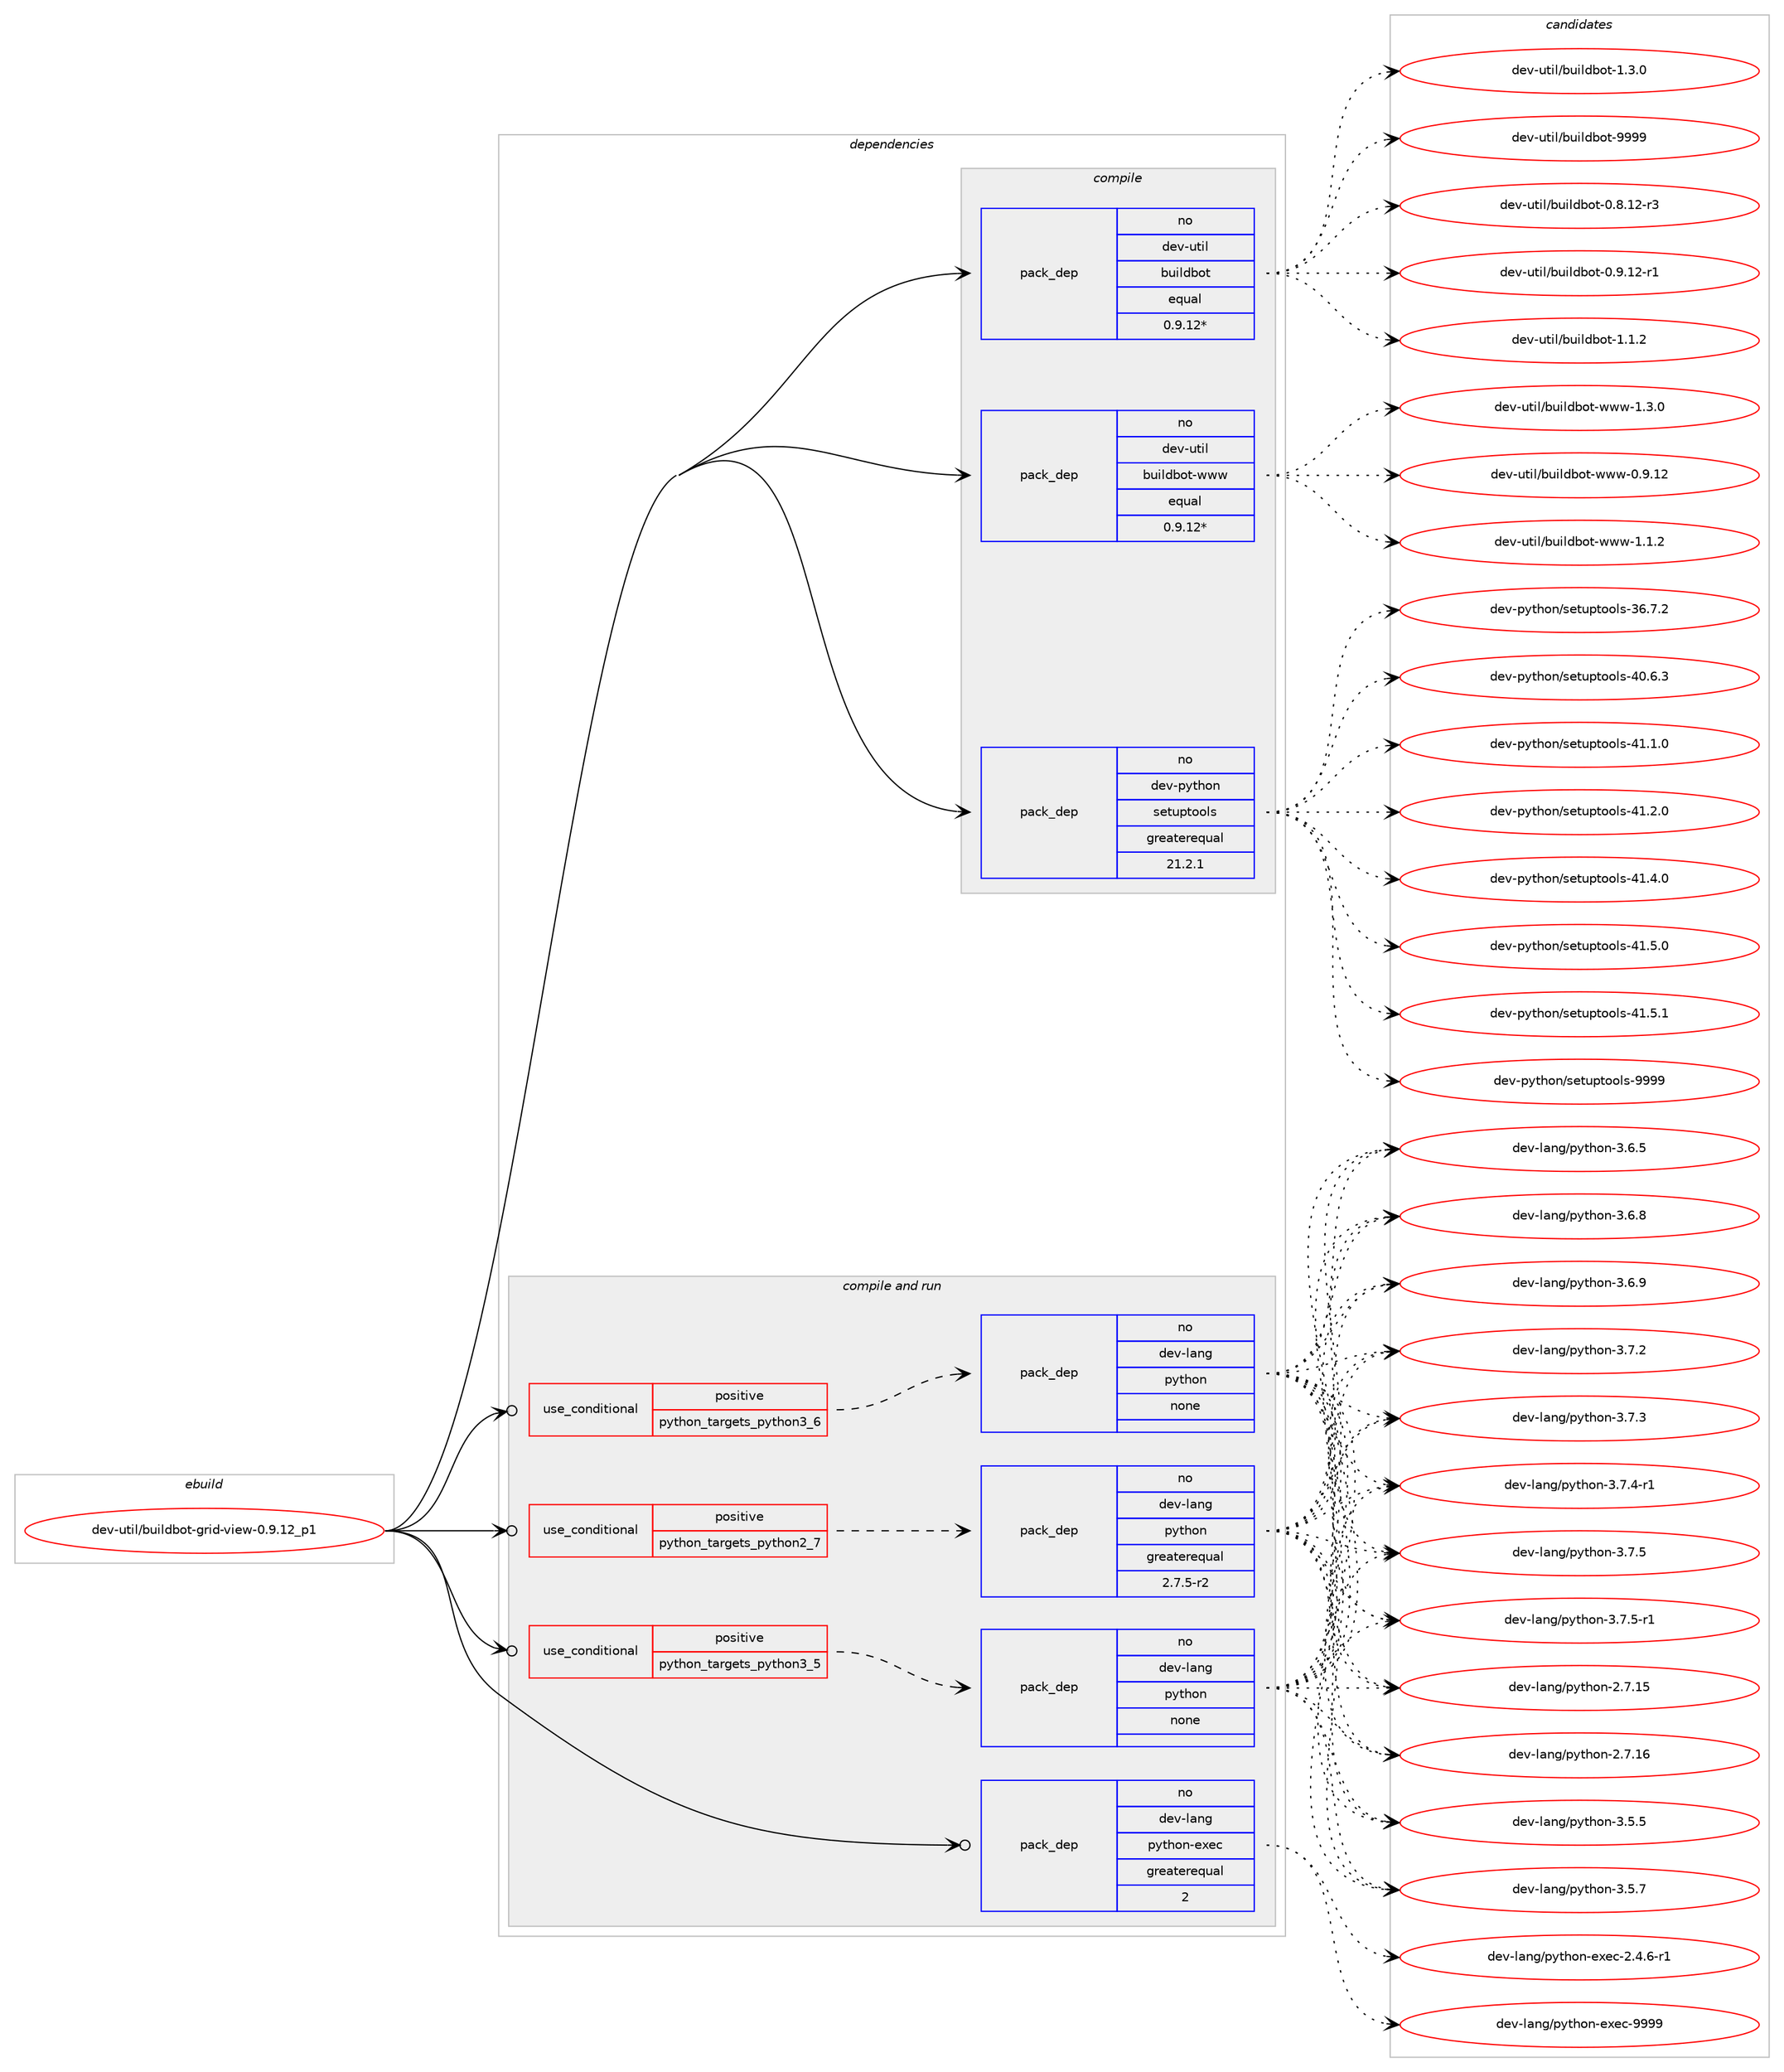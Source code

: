 digraph prolog {

# *************
# Graph options
# *************

newrank=true;
concentrate=true;
compound=true;
graph [rankdir=LR,fontname=Helvetica,fontsize=10,ranksep=1.5];#, ranksep=2.5, nodesep=0.2];
edge  [arrowhead=vee];
node  [fontname=Helvetica,fontsize=10];

# **********
# The ebuild
# **********

subgraph cluster_leftcol {
color=gray;
rank=same;
label=<<i>ebuild</i>>;
id [label="dev-util/buildbot-grid-view-0.9.12_p1", color=red, width=4, href="../dev-util/buildbot-grid-view-0.9.12_p1.svg"];
}

# ****************
# The dependencies
# ****************

subgraph cluster_midcol {
color=gray;
label=<<i>dependencies</i>>;
subgraph cluster_compile {
fillcolor="#eeeeee";
style=filled;
label=<<i>compile</i>>;
subgraph pack532102 {
dependency726146 [label=<<TABLE BORDER="0" CELLBORDER="1" CELLSPACING="0" CELLPADDING="4" WIDTH="220"><TR><TD ROWSPAN="6" CELLPADDING="30">pack_dep</TD></TR><TR><TD WIDTH="110">no</TD></TR><TR><TD>dev-python</TD></TR><TR><TD>setuptools</TD></TR><TR><TD>greaterequal</TD></TR><TR><TD>21.2.1</TD></TR></TABLE>>, shape=none, color=blue];
}
id:e -> dependency726146:w [weight=20,style="solid",arrowhead="vee"];
subgraph pack532103 {
dependency726147 [label=<<TABLE BORDER="0" CELLBORDER="1" CELLSPACING="0" CELLPADDING="4" WIDTH="220"><TR><TD ROWSPAN="6" CELLPADDING="30">pack_dep</TD></TR><TR><TD WIDTH="110">no</TD></TR><TR><TD>dev-util</TD></TR><TR><TD>buildbot</TD></TR><TR><TD>equal</TD></TR><TR><TD>0.9.12*</TD></TR></TABLE>>, shape=none, color=blue];
}
id:e -> dependency726147:w [weight=20,style="solid",arrowhead="vee"];
subgraph pack532104 {
dependency726148 [label=<<TABLE BORDER="0" CELLBORDER="1" CELLSPACING="0" CELLPADDING="4" WIDTH="220"><TR><TD ROWSPAN="6" CELLPADDING="30">pack_dep</TD></TR><TR><TD WIDTH="110">no</TD></TR><TR><TD>dev-util</TD></TR><TR><TD>buildbot-www</TD></TR><TR><TD>equal</TD></TR><TR><TD>0.9.12*</TD></TR></TABLE>>, shape=none, color=blue];
}
id:e -> dependency726148:w [weight=20,style="solid",arrowhead="vee"];
}
subgraph cluster_compileandrun {
fillcolor="#eeeeee";
style=filled;
label=<<i>compile and run</i>>;
subgraph cond181938 {
dependency726149 [label=<<TABLE BORDER="0" CELLBORDER="1" CELLSPACING="0" CELLPADDING="4"><TR><TD ROWSPAN="3" CELLPADDING="10">use_conditional</TD></TR><TR><TD>positive</TD></TR><TR><TD>python_targets_python2_7</TD></TR></TABLE>>, shape=none, color=red];
subgraph pack532105 {
dependency726150 [label=<<TABLE BORDER="0" CELLBORDER="1" CELLSPACING="0" CELLPADDING="4" WIDTH="220"><TR><TD ROWSPAN="6" CELLPADDING="30">pack_dep</TD></TR><TR><TD WIDTH="110">no</TD></TR><TR><TD>dev-lang</TD></TR><TR><TD>python</TD></TR><TR><TD>greaterequal</TD></TR><TR><TD>2.7.5-r2</TD></TR></TABLE>>, shape=none, color=blue];
}
dependency726149:e -> dependency726150:w [weight=20,style="dashed",arrowhead="vee"];
}
id:e -> dependency726149:w [weight=20,style="solid",arrowhead="odotvee"];
subgraph cond181939 {
dependency726151 [label=<<TABLE BORDER="0" CELLBORDER="1" CELLSPACING="0" CELLPADDING="4"><TR><TD ROWSPAN="3" CELLPADDING="10">use_conditional</TD></TR><TR><TD>positive</TD></TR><TR><TD>python_targets_python3_5</TD></TR></TABLE>>, shape=none, color=red];
subgraph pack532106 {
dependency726152 [label=<<TABLE BORDER="0" CELLBORDER="1" CELLSPACING="0" CELLPADDING="4" WIDTH="220"><TR><TD ROWSPAN="6" CELLPADDING="30">pack_dep</TD></TR><TR><TD WIDTH="110">no</TD></TR><TR><TD>dev-lang</TD></TR><TR><TD>python</TD></TR><TR><TD>none</TD></TR><TR><TD></TD></TR></TABLE>>, shape=none, color=blue];
}
dependency726151:e -> dependency726152:w [weight=20,style="dashed",arrowhead="vee"];
}
id:e -> dependency726151:w [weight=20,style="solid",arrowhead="odotvee"];
subgraph cond181940 {
dependency726153 [label=<<TABLE BORDER="0" CELLBORDER="1" CELLSPACING="0" CELLPADDING="4"><TR><TD ROWSPAN="3" CELLPADDING="10">use_conditional</TD></TR><TR><TD>positive</TD></TR><TR><TD>python_targets_python3_6</TD></TR></TABLE>>, shape=none, color=red];
subgraph pack532107 {
dependency726154 [label=<<TABLE BORDER="0" CELLBORDER="1" CELLSPACING="0" CELLPADDING="4" WIDTH="220"><TR><TD ROWSPAN="6" CELLPADDING="30">pack_dep</TD></TR><TR><TD WIDTH="110">no</TD></TR><TR><TD>dev-lang</TD></TR><TR><TD>python</TD></TR><TR><TD>none</TD></TR><TR><TD></TD></TR></TABLE>>, shape=none, color=blue];
}
dependency726153:e -> dependency726154:w [weight=20,style="dashed",arrowhead="vee"];
}
id:e -> dependency726153:w [weight=20,style="solid",arrowhead="odotvee"];
subgraph pack532108 {
dependency726155 [label=<<TABLE BORDER="0" CELLBORDER="1" CELLSPACING="0" CELLPADDING="4" WIDTH="220"><TR><TD ROWSPAN="6" CELLPADDING="30">pack_dep</TD></TR><TR><TD WIDTH="110">no</TD></TR><TR><TD>dev-lang</TD></TR><TR><TD>python-exec</TD></TR><TR><TD>greaterequal</TD></TR><TR><TD>2</TD></TR></TABLE>>, shape=none, color=blue];
}
id:e -> dependency726155:w [weight=20,style="solid",arrowhead="odotvee"];
}
subgraph cluster_run {
fillcolor="#eeeeee";
style=filled;
label=<<i>run</i>>;
}
}

# **************
# The candidates
# **************

subgraph cluster_choices {
rank=same;
color=gray;
label=<<i>candidates</i>>;

subgraph choice532102 {
color=black;
nodesep=1;
choice100101118451121211161041111104711510111611711211611111110811545515446554650 [label="dev-python/setuptools-36.7.2", color=red, width=4,href="../dev-python/setuptools-36.7.2.svg"];
choice100101118451121211161041111104711510111611711211611111110811545524846544651 [label="dev-python/setuptools-40.6.3", color=red, width=4,href="../dev-python/setuptools-40.6.3.svg"];
choice100101118451121211161041111104711510111611711211611111110811545524946494648 [label="dev-python/setuptools-41.1.0", color=red, width=4,href="../dev-python/setuptools-41.1.0.svg"];
choice100101118451121211161041111104711510111611711211611111110811545524946504648 [label="dev-python/setuptools-41.2.0", color=red, width=4,href="../dev-python/setuptools-41.2.0.svg"];
choice100101118451121211161041111104711510111611711211611111110811545524946524648 [label="dev-python/setuptools-41.4.0", color=red, width=4,href="../dev-python/setuptools-41.4.0.svg"];
choice100101118451121211161041111104711510111611711211611111110811545524946534648 [label="dev-python/setuptools-41.5.0", color=red, width=4,href="../dev-python/setuptools-41.5.0.svg"];
choice100101118451121211161041111104711510111611711211611111110811545524946534649 [label="dev-python/setuptools-41.5.1", color=red, width=4,href="../dev-python/setuptools-41.5.1.svg"];
choice10010111845112121116104111110471151011161171121161111111081154557575757 [label="dev-python/setuptools-9999", color=red, width=4,href="../dev-python/setuptools-9999.svg"];
dependency726146:e -> choice100101118451121211161041111104711510111611711211611111110811545515446554650:w [style=dotted,weight="100"];
dependency726146:e -> choice100101118451121211161041111104711510111611711211611111110811545524846544651:w [style=dotted,weight="100"];
dependency726146:e -> choice100101118451121211161041111104711510111611711211611111110811545524946494648:w [style=dotted,weight="100"];
dependency726146:e -> choice100101118451121211161041111104711510111611711211611111110811545524946504648:w [style=dotted,weight="100"];
dependency726146:e -> choice100101118451121211161041111104711510111611711211611111110811545524946524648:w [style=dotted,weight="100"];
dependency726146:e -> choice100101118451121211161041111104711510111611711211611111110811545524946534648:w [style=dotted,weight="100"];
dependency726146:e -> choice100101118451121211161041111104711510111611711211611111110811545524946534649:w [style=dotted,weight="100"];
dependency726146:e -> choice10010111845112121116104111110471151011161171121161111111081154557575757:w [style=dotted,weight="100"];
}
subgraph choice532103 {
color=black;
nodesep=1;
choice10010111845117116105108479811710510810098111116454846564649504511451 [label="dev-util/buildbot-0.8.12-r3", color=red, width=4,href="../dev-util/buildbot-0.8.12-r3.svg"];
choice10010111845117116105108479811710510810098111116454846574649504511449 [label="dev-util/buildbot-0.9.12-r1", color=red, width=4,href="../dev-util/buildbot-0.9.12-r1.svg"];
choice10010111845117116105108479811710510810098111116454946494650 [label="dev-util/buildbot-1.1.2", color=red, width=4,href="../dev-util/buildbot-1.1.2.svg"];
choice10010111845117116105108479811710510810098111116454946514648 [label="dev-util/buildbot-1.3.0", color=red, width=4,href="../dev-util/buildbot-1.3.0.svg"];
choice100101118451171161051084798117105108100981111164557575757 [label="dev-util/buildbot-9999", color=red, width=4,href="../dev-util/buildbot-9999.svg"];
dependency726147:e -> choice10010111845117116105108479811710510810098111116454846564649504511451:w [style=dotted,weight="100"];
dependency726147:e -> choice10010111845117116105108479811710510810098111116454846574649504511449:w [style=dotted,weight="100"];
dependency726147:e -> choice10010111845117116105108479811710510810098111116454946494650:w [style=dotted,weight="100"];
dependency726147:e -> choice10010111845117116105108479811710510810098111116454946514648:w [style=dotted,weight="100"];
dependency726147:e -> choice100101118451171161051084798117105108100981111164557575757:w [style=dotted,weight="100"];
}
subgraph choice532104 {
color=black;
nodesep=1;
choice100101118451171161051084798117105108100981111164511911911945484657464950 [label="dev-util/buildbot-www-0.9.12", color=red, width=4,href="../dev-util/buildbot-www-0.9.12.svg"];
choice1001011184511711610510847981171051081009811111645119119119454946494650 [label="dev-util/buildbot-www-1.1.2", color=red, width=4,href="../dev-util/buildbot-www-1.1.2.svg"];
choice1001011184511711610510847981171051081009811111645119119119454946514648 [label="dev-util/buildbot-www-1.3.0", color=red, width=4,href="../dev-util/buildbot-www-1.3.0.svg"];
dependency726148:e -> choice100101118451171161051084798117105108100981111164511911911945484657464950:w [style=dotted,weight="100"];
dependency726148:e -> choice1001011184511711610510847981171051081009811111645119119119454946494650:w [style=dotted,weight="100"];
dependency726148:e -> choice1001011184511711610510847981171051081009811111645119119119454946514648:w [style=dotted,weight="100"];
}
subgraph choice532105 {
color=black;
nodesep=1;
choice10010111845108971101034711212111610411111045504655464953 [label="dev-lang/python-2.7.15", color=red, width=4,href="../dev-lang/python-2.7.15.svg"];
choice10010111845108971101034711212111610411111045504655464954 [label="dev-lang/python-2.7.16", color=red, width=4,href="../dev-lang/python-2.7.16.svg"];
choice100101118451089711010347112121116104111110455146534653 [label="dev-lang/python-3.5.5", color=red, width=4,href="../dev-lang/python-3.5.5.svg"];
choice100101118451089711010347112121116104111110455146534655 [label="dev-lang/python-3.5.7", color=red, width=4,href="../dev-lang/python-3.5.7.svg"];
choice100101118451089711010347112121116104111110455146544653 [label="dev-lang/python-3.6.5", color=red, width=4,href="../dev-lang/python-3.6.5.svg"];
choice100101118451089711010347112121116104111110455146544656 [label="dev-lang/python-3.6.8", color=red, width=4,href="../dev-lang/python-3.6.8.svg"];
choice100101118451089711010347112121116104111110455146544657 [label="dev-lang/python-3.6.9", color=red, width=4,href="../dev-lang/python-3.6.9.svg"];
choice100101118451089711010347112121116104111110455146554650 [label="dev-lang/python-3.7.2", color=red, width=4,href="../dev-lang/python-3.7.2.svg"];
choice100101118451089711010347112121116104111110455146554651 [label="dev-lang/python-3.7.3", color=red, width=4,href="../dev-lang/python-3.7.3.svg"];
choice1001011184510897110103471121211161041111104551465546524511449 [label="dev-lang/python-3.7.4-r1", color=red, width=4,href="../dev-lang/python-3.7.4-r1.svg"];
choice100101118451089711010347112121116104111110455146554653 [label="dev-lang/python-3.7.5", color=red, width=4,href="../dev-lang/python-3.7.5.svg"];
choice1001011184510897110103471121211161041111104551465546534511449 [label="dev-lang/python-3.7.5-r1", color=red, width=4,href="../dev-lang/python-3.7.5-r1.svg"];
dependency726150:e -> choice10010111845108971101034711212111610411111045504655464953:w [style=dotted,weight="100"];
dependency726150:e -> choice10010111845108971101034711212111610411111045504655464954:w [style=dotted,weight="100"];
dependency726150:e -> choice100101118451089711010347112121116104111110455146534653:w [style=dotted,weight="100"];
dependency726150:e -> choice100101118451089711010347112121116104111110455146534655:w [style=dotted,weight="100"];
dependency726150:e -> choice100101118451089711010347112121116104111110455146544653:w [style=dotted,weight="100"];
dependency726150:e -> choice100101118451089711010347112121116104111110455146544656:w [style=dotted,weight="100"];
dependency726150:e -> choice100101118451089711010347112121116104111110455146544657:w [style=dotted,weight="100"];
dependency726150:e -> choice100101118451089711010347112121116104111110455146554650:w [style=dotted,weight="100"];
dependency726150:e -> choice100101118451089711010347112121116104111110455146554651:w [style=dotted,weight="100"];
dependency726150:e -> choice1001011184510897110103471121211161041111104551465546524511449:w [style=dotted,weight="100"];
dependency726150:e -> choice100101118451089711010347112121116104111110455146554653:w [style=dotted,weight="100"];
dependency726150:e -> choice1001011184510897110103471121211161041111104551465546534511449:w [style=dotted,weight="100"];
}
subgraph choice532106 {
color=black;
nodesep=1;
choice10010111845108971101034711212111610411111045504655464953 [label="dev-lang/python-2.7.15", color=red, width=4,href="../dev-lang/python-2.7.15.svg"];
choice10010111845108971101034711212111610411111045504655464954 [label="dev-lang/python-2.7.16", color=red, width=4,href="../dev-lang/python-2.7.16.svg"];
choice100101118451089711010347112121116104111110455146534653 [label="dev-lang/python-3.5.5", color=red, width=4,href="../dev-lang/python-3.5.5.svg"];
choice100101118451089711010347112121116104111110455146534655 [label="dev-lang/python-3.5.7", color=red, width=4,href="../dev-lang/python-3.5.7.svg"];
choice100101118451089711010347112121116104111110455146544653 [label="dev-lang/python-3.6.5", color=red, width=4,href="../dev-lang/python-3.6.5.svg"];
choice100101118451089711010347112121116104111110455146544656 [label="dev-lang/python-3.6.8", color=red, width=4,href="../dev-lang/python-3.6.8.svg"];
choice100101118451089711010347112121116104111110455146544657 [label="dev-lang/python-3.6.9", color=red, width=4,href="../dev-lang/python-3.6.9.svg"];
choice100101118451089711010347112121116104111110455146554650 [label="dev-lang/python-3.7.2", color=red, width=4,href="../dev-lang/python-3.7.2.svg"];
choice100101118451089711010347112121116104111110455146554651 [label="dev-lang/python-3.7.3", color=red, width=4,href="../dev-lang/python-3.7.3.svg"];
choice1001011184510897110103471121211161041111104551465546524511449 [label="dev-lang/python-3.7.4-r1", color=red, width=4,href="../dev-lang/python-3.7.4-r1.svg"];
choice100101118451089711010347112121116104111110455146554653 [label="dev-lang/python-3.7.5", color=red, width=4,href="../dev-lang/python-3.7.5.svg"];
choice1001011184510897110103471121211161041111104551465546534511449 [label="dev-lang/python-3.7.5-r1", color=red, width=4,href="../dev-lang/python-3.7.5-r1.svg"];
dependency726152:e -> choice10010111845108971101034711212111610411111045504655464953:w [style=dotted,weight="100"];
dependency726152:e -> choice10010111845108971101034711212111610411111045504655464954:w [style=dotted,weight="100"];
dependency726152:e -> choice100101118451089711010347112121116104111110455146534653:w [style=dotted,weight="100"];
dependency726152:e -> choice100101118451089711010347112121116104111110455146534655:w [style=dotted,weight="100"];
dependency726152:e -> choice100101118451089711010347112121116104111110455146544653:w [style=dotted,weight="100"];
dependency726152:e -> choice100101118451089711010347112121116104111110455146544656:w [style=dotted,weight="100"];
dependency726152:e -> choice100101118451089711010347112121116104111110455146544657:w [style=dotted,weight="100"];
dependency726152:e -> choice100101118451089711010347112121116104111110455146554650:w [style=dotted,weight="100"];
dependency726152:e -> choice100101118451089711010347112121116104111110455146554651:w [style=dotted,weight="100"];
dependency726152:e -> choice1001011184510897110103471121211161041111104551465546524511449:w [style=dotted,weight="100"];
dependency726152:e -> choice100101118451089711010347112121116104111110455146554653:w [style=dotted,weight="100"];
dependency726152:e -> choice1001011184510897110103471121211161041111104551465546534511449:w [style=dotted,weight="100"];
}
subgraph choice532107 {
color=black;
nodesep=1;
choice10010111845108971101034711212111610411111045504655464953 [label="dev-lang/python-2.7.15", color=red, width=4,href="../dev-lang/python-2.7.15.svg"];
choice10010111845108971101034711212111610411111045504655464954 [label="dev-lang/python-2.7.16", color=red, width=4,href="../dev-lang/python-2.7.16.svg"];
choice100101118451089711010347112121116104111110455146534653 [label="dev-lang/python-3.5.5", color=red, width=4,href="../dev-lang/python-3.5.5.svg"];
choice100101118451089711010347112121116104111110455146534655 [label="dev-lang/python-3.5.7", color=red, width=4,href="../dev-lang/python-3.5.7.svg"];
choice100101118451089711010347112121116104111110455146544653 [label="dev-lang/python-3.6.5", color=red, width=4,href="../dev-lang/python-3.6.5.svg"];
choice100101118451089711010347112121116104111110455146544656 [label="dev-lang/python-3.6.8", color=red, width=4,href="../dev-lang/python-3.6.8.svg"];
choice100101118451089711010347112121116104111110455146544657 [label="dev-lang/python-3.6.9", color=red, width=4,href="../dev-lang/python-3.6.9.svg"];
choice100101118451089711010347112121116104111110455146554650 [label="dev-lang/python-3.7.2", color=red, width=4,href="../dev-lang/python-3.7.2.svg"];
choice100101118451089711010347112121116104111110455146554651 [label="dev-lang/python-3.7.3", color=red, width=4,href="../dev-lang/python-3.7.3.svg"];
choice1001011184510897110103471121211161041111104551465546524511449 [label="dev-lang/python-3.7.4-r1", color=red, width=4,href="../dev-lang/python-3.7.4-r1.svg"];
choice100101118451089711010347112121116104111110455146554653 [label="dev-lang/python-3.7.5", color=red, width=4,href="../dev-lang/python-3.7.5.svg"];
choice1001011184510897110103471121211161041111104551465546534511449 [label="dev-lang/python-3.7.5-r1", color=red, width=4,href="../dev-lang/python-3.7.5-r1.svg"];
dependency726154:e -> choice10010111845108971101034711212111610411111045504655464953:w [style=dotted,weight="100"];
dependency726154:e -> choice10010111845108971101034711212111610411111045504655464954:w [style=dotted,weight="100"];
dependency726154:e -> choice100101118451089711010347112121116104111110455146534653:w [style=dotted,weight="100"];
dependency726154:e -> choice100101118451089711010347112121116104111110455146534655:w [style=dotted,weight="100"];
dependency726154:e -> choice100101118451089711010347112121116104111110455146544653:w [style=dotted,weight="100"];
dependency726154:e -> choice100101118451089711010347112121116104111110455146544656:w [style=dotted,weight="100"];
dependency726154:e -> choice100101118451089711010347112121116104111110455146544657:w [style=dotted,weight="100"];
dependency726154:e -> choice100101118451089711010347112121116104111110455146554650:w [style=dotted,weight="100"];
dependency726154:e -> choice100101118451089711010347112121116104111110455146554651:w [style=dotted,weight="100"];
dependency726154:e -> choice1001011184510897110103471121211161041111104551465546524511449:w [style=dotted,weight="100"];
dependency726154:e -> choice100101118451089711010347112121116104111110455146554653:w [style=dotted,weight="100"];
dependency726154:e -> choice1001011184510897110103471121211161041111104551465546534511449:w [style=dotted,weight="100"];
}
subgraph choice532108 {
color=black;
nodesep=1;
choice10010111845108971101034711212111610411111045101120101994550465246544511449 [label="dev-lang/python-exec-2.4.6-r1", color=red, width=4,href="../dev-lang/python-exec-2.4.6-r1.svg"];
choice10010111845108971101034711212111610411111045101120101994557575757 [label="dev-lang/python-exec-9999", color=red, width=4,href="../dev-lang/python-exec-9999.svg"];
dependency726155:e -> choice10010111845108971101034711212111610411111045101120101994550465246544511449:w [style=dotted,weight="100"];
dependency726155:e -> choice10010111845108971101034711212111610411111045101120101994557575757:w [style=dotted,weight="100"];
}
}

}

